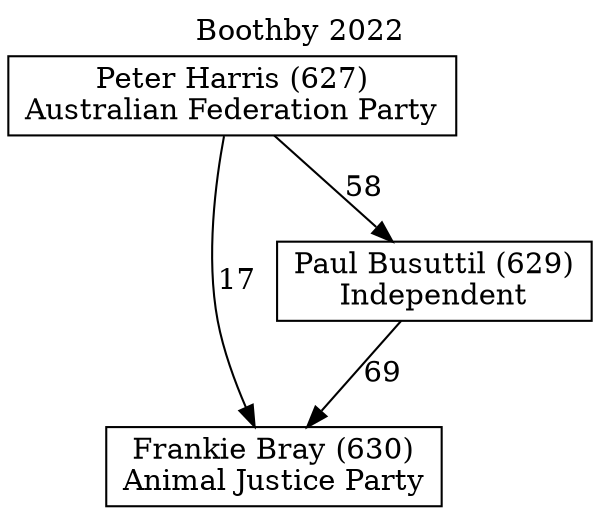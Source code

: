 // House preference flow
digraph "Frankie Bray (630)_Boothby_2022" {
	graph [label="Boothby 2022" labelloc=t mclimit=10]
	node [shape=box]
	"Frankie Bray (630)" [label="Frankie Bray (630)
Animal Justice Party"]
	"Paul Busuttil (629)" [label="Paul Busuttil (629)
Independent"]
	"Peter Harris (627)" [label="Peter Harris (627)
Australian Federation Party"]
	"Paul Busuttil (629)" -> "Frankie Bray (630)" [label=69]
	"Peter Harris (627)" -> "Frankie Bray (630)" [label=17]
	"Peter Harris (627)" -> "Paul Busuttil (629)" [label=58]
}
